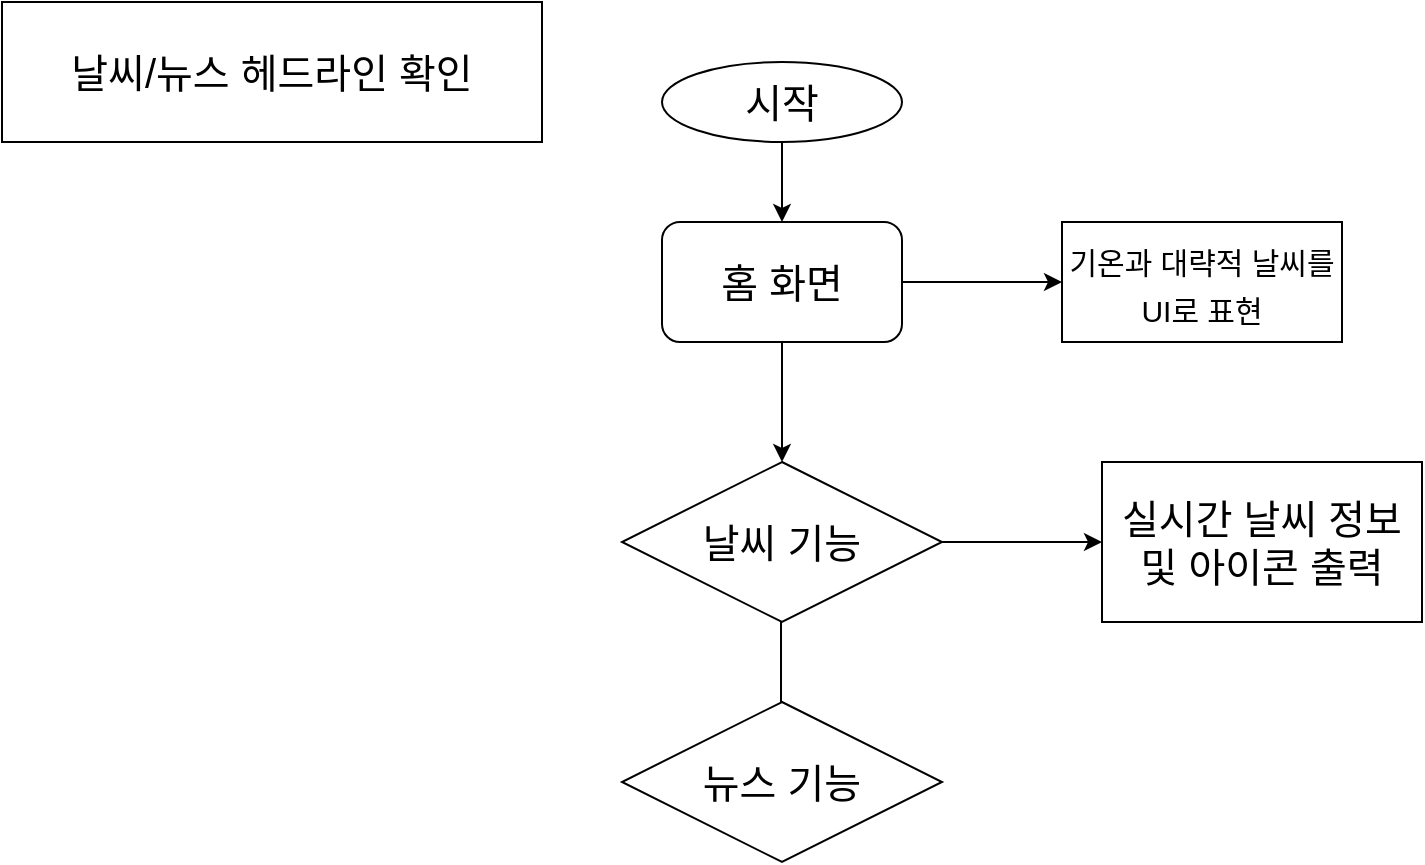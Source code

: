 <mxfile version="15.9.1" type="github">
  <diagram id="Cnr3sjPTXrmdGfI7a6E6" name="Page-1">
    <mxGraphModel dx="774" dy="625" grid="1" gridSize="10" guides="1" tooltips="1" connect="1" arrows="1" fold="1" page="1" pageScale="1" pageWidth="827" pageHeight="1169" math="0" shadow="0">
      <root>
        <mxCell id="0" />
        <mxCell id="1" parent="0" />
        <mxCell id="PtmasiBZrUS__JnwUATG-6" value="" style="edgeStyle=orthogonalEdgeStyle;rounded=0;orthogonalLoop=1;jettySize=auto;html=1;" edge="1" parent="1" source="PtmasiBZrUS__JnwUATG-1" target="PtmasiBZrUS__JnwUATG-2">
          <mxGeometry relative="1" as="geometry" />
        </mxCell>
        <mxCell id="PtmasiBZrUS__JnwUATG-1" value="&lt;font style=&quot;font-size: 20px&quot;&gt;시작&lt;/font&gt;" style="ellipse;whiteSpace=wrap;html=1;" vertex="1" parent="1">
          <mxGeometry x="340" y="40" width="120" height="40" as="geometry" />
        </mxCell>
        <mxCell id="PtmasiBZrUS__JnwUATG-12" value="" style="edgeStyle=orthogonalEdgeStyle;rounded=0;orthogonalLoop=1;jettySize=auto;html=1;" edge="1" parent="1" source="PtmasiBZrUS__JnwUATG-2" target="PtmasiBZrUS__JnwUATG-7">
          <mxGeometry relative="1" as="geometry" />
        </mxCell>
        <mxCell id="PtmasiBZrUS__JnwUATG-16" value="" style="edgeStyle=orthogonalEdgeStyle;rounded=0;orthogonalLoop=1;jettySize=auto;html=1;fontSize=20;" edge="1" parent="1" source="PtmasiBZrUS__JnwUATG-2">
          <mxGeometry relative="1" as="geometry">
            <mxPoint x="540" y="150" as="targetPoint" />
          </mxGeometry>
        </mxCell>
        <mxCell id="PtmasiBZrUS__JnwUATG-2" value="&lt;font style=&quot;font-size: 20px&quot;&gt;홈 화면&lt;/font&gt;" style="rounded=1;whiteSpace=wrap;html=1;" vertex="1" parent="1">
          <mxGeometry x="340" y="120" width="120" height="60" as="geometry" />
        </mxCell>
        <mxCell id="PtmasiBZrUS__JnwUATG-5" value="&lt;font style=&quot;font-size: 20px&quot;&gt;날씨/뉴스 헤드라인 확인&lt;/font&gt;" style="rounded=0;whiteSpace=wrap;html=1;" vertex="1" parent="1">
          <mxGeometry x="10" y="10" width="270" height="70" as="geometry" />
        </mxCell>
        <mxCell id="PtmasiBZrUS__JnwUATG-14" value="" style="edgeStyle=orthogonalEdgeStyle;rounded=0;orthogonalLoop=1;jettySize=auto;html=1;fontSize=20;" edge="1" parent="1" source="PtmasiBZrUS__JnwUATG-7" target="PtmasiBZrUS__JnwUATG-13">
          <mxGeometry relative="1" as="geometry" />
        </mxCell>
        <mxCell id="PtmasiBZrUS__JnwUATG-7" value="&lt;font style=&quot;font-size: 20px&quot;&gt;날씨 기능&lt;/font&gt;" style="rhombus;whiteSpace=wrap;html=1;" vertex="1" parent="1">
          <mxGeometry x="320" y="240" width="160" height="80" as="geometry" />
        </mxCell>
        <mxCell id="PtmasiBZrUS__JnwUATG-9" value="&lt;font style=&quot;font-size: 20px&quot;&gt;뉴스 기능&lt;/font&gt;" style="rhombus;whiteSpace=wrap;html=1;" vertex="1" parent="1">
          <mxGeometry x="320" y="360" width="160" height="80" as="geometry" />
        </mxCell>
        <mxCell id="PtmasiBZrUS__JnwUATG-11" value="" style="endArrow=none;html=1;rounded=0;" edge="1" parent="1">
          <mxGeometry width="50" height="50" relative="1" as="geometry">
            <mxPoint x="399.5" y="360" as="sourcePoint" />
            <mxPoint x="399.5" y="320" as="targetPoint" />
            <Array as="points">
              <mxPoint x="399.5" y="330" />
            </Array>
          </mxGeometry>
        </mxCell>
        <mxCell id="PtmasiBZrUS__JnwUATG-13" value="실시간 날씨 정보 및 아이콘 출력" style="rounded=0;whiteSpace=wrap;html=1;fontSize=20;" vertex="1" parent="1">
          <mxGeometry x="560" y="240" width="160" height="80" as="geometry" />
        </mxCell>
        <mxCell id="PtmasiBZrUS__JnwUATG-17" value="&lt;font style=&quot;font-size: 15px&quot;&gt;기온과 대략적 날씨를 UI로 표현&lt;/font&gt;" style="rounded=0;whiteSpace=wrap;html=1;fontSize=20;" vertex="1" parent="1">
          <mxGeometry x="540" y="120" width="140" height="60" as="geometry" />
        </mxCell>
      </root>
    </mxGraphModel>
  </diagram>
</mxfile>
